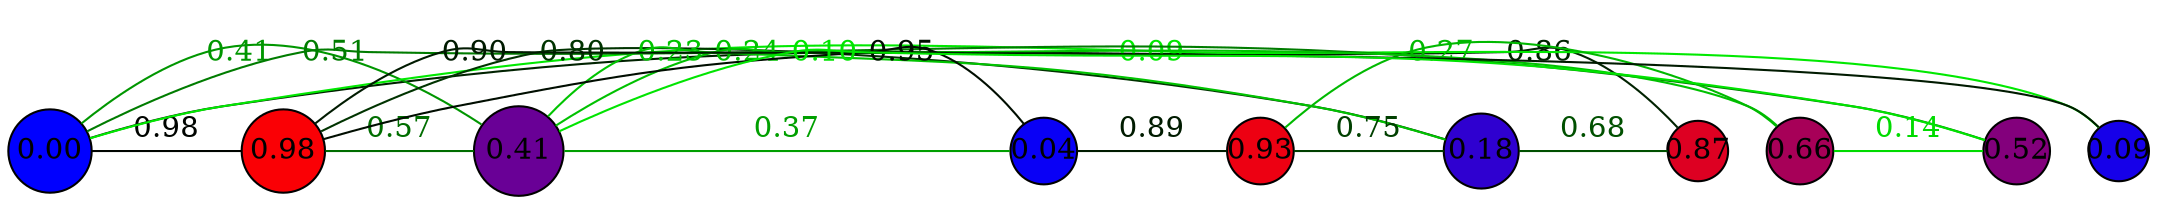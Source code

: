 graph G {
    splines=true;
    overlap=false;
    sep="1.0";
    edge [minlen=2, constraint=false];
    0 [label="0.00", style=filled, fillcolor="#0000ff", width=0.55, height=0.55, fixedsize=true, shape=circle];
    1 [label="0.18", style=filled, fillcolor="#2f00d0", width=0.50, height=0.50, fixedsize=true, shape=circle];
    2 [label="0.66", style=filled, fillcolor="#a70058", width=0.45, height=0.45, fixedsize=true, shape=circle];
    3 [label="0.98", style=filled, fillcolor="#fa0005", width=0.55, height=0.55, fixedsize=true, shape=circle];
    4 [label="0.87", style=filled, fillcolor="#dd0022", width=0.40, height=0.40, fixedsize=true, shape=circle];
    5 [label="0.41", style=filled, fillcolor="#690096", width=0.60, height=0.60, fixedsize=true, shape=circle];
    6 [label="0.04", style=filled, fillcolor="#0900f6", width=0.45, height=0.45, fixedsize=true, shape=circle];
    7 [label="0.09", style=filled, fillcolor="#1600e9", width=0.40, height=0.40, fixedsize=true, shape=circle];
    8 [label="0.52", style=filled, fillcolor="#83007c", width=0.45, height=0.45, fixedsize=true, shape=circle];
    9 [label="0.93", style=filled, fillcolor="#ed0012", width=0.45, height=0.45, fixedsize=true, shape=circle];
    0 -- 3 [weight=0.98, color="#000400", fontcolor="#000400", label="0.98"];
    0 -- 4 [weight=0.86, color="#002200", fontcolor="#002200", label="0.86"];
    0 -- 5 [weight=0.41, color="#009600", fontcolor="#009600", label="0.41"];
    0 -- 7 [weight=0.09, color="#00e900", fontcolor="#00e900", label="0.09"];
    0 -- 8 [weight=0.51, color="#007c00", fontcolor="#007c00", label="0.51"];
    1 -- 3 [weight=0.80, color="#003300", fontcolor="#003300", label="0.80"];
    1 -- 4 [weight=0.68, color="#005000", fontcolor="#005000", label="0.68"];
    1 -- 5 [weight=0.23, color="#00c400", fontcolor="#00c400", label="0.23"];
    1 -- 9 [weight=0.75, color="#004000", fontcolor="#004000", label="0.75"];
    2 -- 5 [weight=0.24, color="#00c100", fontcolor="#00c100", label="0.24"];
    2 -- 8 [weight=0.14, color="#00db00", fontcolor="#00db00", label="0.14"];
    2 -- 9 [weight=0.27, color="#00b900", fontcolor="#00b900", label="0.27"];
    3 -- 5 [weight=0.57, color="#006d00", fontcolor="#006d00", label="0.57"];
    3 -- 6 [weight=0.95, color="#000d00", fontcolor="#000d00", label="0.95"];
    3 -- 7 [weight=0.90, color="#001a00", fontcolor="#001a00", label="0.90"];
    5 -- 6 [weight=0.37, color="#009f00", fontcolor="#009f00", label="0.37"];
    5 -- 8 [weight=0.10, color="#00e400", fontcolor="#00e400", label="0.10"];
    6 -- 9 [weight=0.89, color="#001b00", fontcolor="#001b00", label="0.89"];
}
